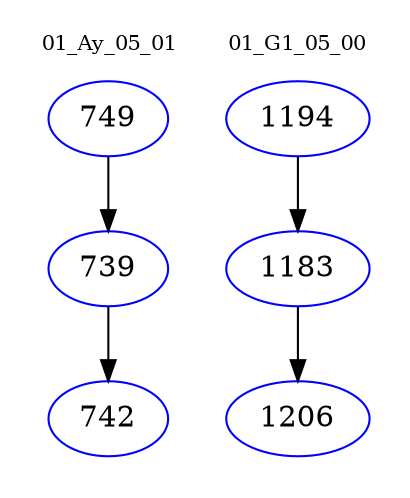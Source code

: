 digraph{
subgraph cluster_0 {
color = white
label = "01_Ay_05_01";
fontsize=10;
T0_749 [label="749", color="blue"]
T0_749 -> T0_739 [color="black"]
T0_739 [label="739", color="blue"]
T0_739 -> T0_742 [color="black"]
T0_742 [label="742", color="blue"]
}
subgraph cluster_1 {
color = white
label = "01_G1_05_00";
fontsize=10;
T1_1194 [label="1194", color="blue"]
T1_1194 -> T1_1183 [color="black"]
T1_1183 [label="1183", color="blue"]
T1_1183 -> T1_1206 [color="black"]
T1_1206 [label="1206", color="blue"]
}
}
